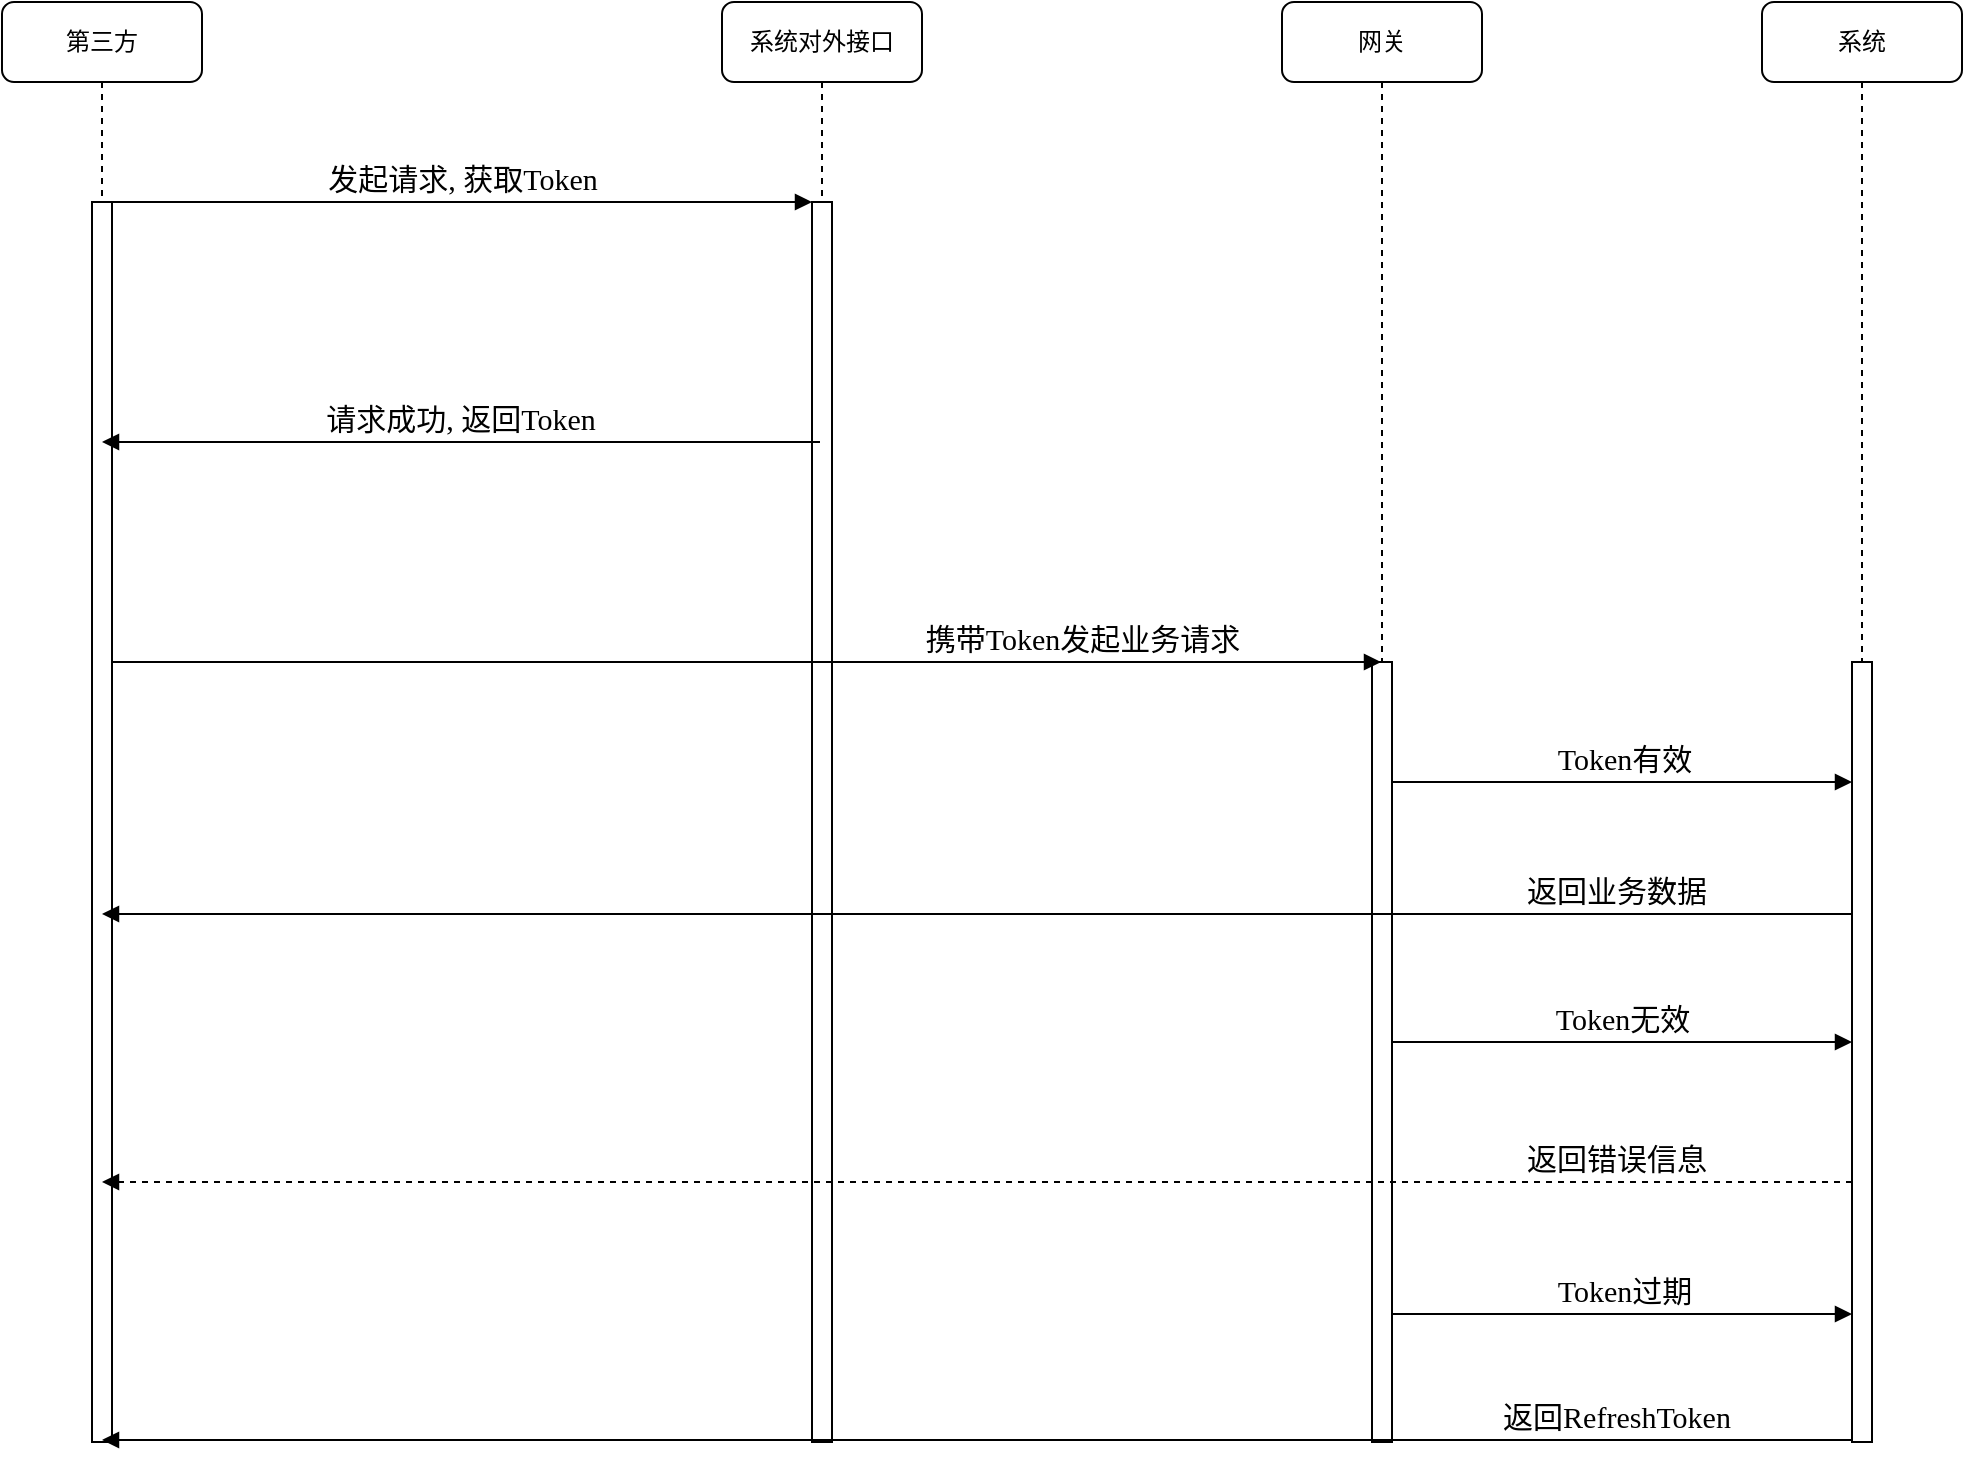 <mxfile version="24.4.0" type="github">
  <diagram name="Page-1" id="13e1069c-82ec-6db2-03f1-153e76fe0fe0">
    <mxGraphModel dx="1434" dy="746" grid="1" gridSize="10" guides="1" tooltips="1" connect="1" arrows="1" fold="1" page="1" pageScale="1" pageWidth="1100" pageHeight="850" background="none" math="0" shadow="0">
      <root>
        <mxCell id="0" />
        <mxCell id="1" parent="0" />
        <mxCell id="7baba1c4bc27f4b0-2" value="系统对外接口" style="shape=umlLifeline;perimeter=lifelinePerimeter;whiteSpace=wrap;html=1;container=1;collapsible=0;recursiveResize=0;outlineConnect=0;rounded=1;shadow=0;comic=0;labelBackgroundColor=none;strokeWidth=1;fontFamily=Verdana;fontSize=12;align=center;" parent="1" vertex="1">
          <mxGeometry x="410" y="80" width="100" height="720" as="geometry" />
        </mxCell>
        <mxCell id="7baba1c4bc27f4b0-10" value="" style="html=1;points=[];perimeter=orthogonalPerimeter;rounded=0;shadow=0;comic=0;labelBackgroundColor=none;strokeWidth=1;fontFamily=Verdana;fontSize=12;align=center;" parent="7baba1c4bc27f4b0-2" vertex="1">
          <mxGeometry x="45" y="100" width="10" height="620" as="geometry" />
        </mxCell>
        <mxCell id="7baba1c4bc27f4b0-3" value="网关" style="shape=umlLifeline;perimeter=lifelinePerimeter;whiteSpace=wrap;html=1;container=1;collapsible=0;recursiveResize=0;outlineConnect=0;rounded=1;shadow=0;comic=0;labelBackgroundColor=none;strokeWidth=1;fontFamily=Verdana;fontSize=12;align=center;" parent="1" vertex="1">
          <mxGeometry x="690" y="80" width="100" height="720" as="geometry" />
        </mxCell>
        <mxCell id="hzDt7lXevXisE-aaWicT-6" value="" style="html=1;points=[];perimeter=orthogonalPerimeter;rounded=0;shadow=0;comic=0;labelBackgroundColor=none;strokeWidth=1;fontFamily=Verdana;fontSize=12;align=center;" vertex="1" parent="7baba1c4bc27f4b0-3">
          <mxGeometry x="45" y="330" width="10" height="390" as="geometry" />
        </mxCell>
        <mxCell id="7baba1c4bc27f4b0-4" value="系统" style="shape=umlLifeline;perimeter=lifelinePerimeter;whiteSpace=wrap;html=1;container=1;collapsible=0;recursiveResize=0;outlineConnect=0;rounded=1;shadow=0;comic=0;labelBackgroundColor=none;strokeWidth=1;fontFamily=Verdana;fontSize=12;align=center;" parent="1" vertex="1">
          <mxGeometry x="930" y="80" width="100" height="720" as="geometry" />
        </mxCell>
        <mxCell id="hzDt7lXevXisE-aaWicT-10" value="" style="html=1;points=[];perimeter=orthogonalPerimeter;rounded=0;shadow=0;comic=0;labelBackgroundColor=none;strokeWidth=1;fontFamily=Verdana;fontSize=12;align=center;" vertex="1" parent="7baba1c4bc27f4b0-4">
          <mxGeometry x="45" y="330" width="10" height="390" as="geometry" />
        </mxCell>
        <mxCell id="hzDt7lXevXisE-aaWicT-18" value="&lt;font style=&quot;font-size: 15px;&quot;&gt;Token无效&lt;/font&gt;" style="html=1;verticalAlign=bottom;endArrow=block;labelBackgroundColor=none;fontFamily=Verdana;fontSize=12;edgeStyle=elbowEdgeStyle;elbow=horizontal;" edge="1" parent="7baba1c4bc27f4b0-4" source="hzDt7lXevXisE-aaWicT-6">
          <mxGeometry relative="1" as="geometry">
            <mxPoint x="-170" y="520" as="sourcePoint" />
            <mxPoint x="45" y="520" as="targetPoint" />
            <Array as="points">
              <mxPoint x="-54.5" y="520" />
            </Array>
            <mxPoint as="offset" />
          </mxGeometry>
        </mxCell>
        <mxCell id="7baba1c4bc27f4b0-8" value="第三方" style="shape=umlLifeline;perimeter=lifelinePerimeter;whiteSpace=wrap;html=1;container=1;collapsible=0;recursiveResize=0;outlineConnect=0;rounded=1;shadow=0;comic=0;labelBackgroundColor=none;strokeWidth=1;fontFamily=Verdana;fontSize=12;align=center;" parent="1" vertex="1">
          <mxGeometry x="50" y="80" width="100" height="720" as="geometry" />
        </mxCell>
        <mxCell id="7baba1c4bc27f4b0-9" value="" style="html=1;points=[];perimeter=orthogonalPerimeter;rounded=0;shadow=0;comic=0;labelBackgroundColor=none;strokeWidth=1;fontFamily=Verdana;fontSize=12;align=center;" parent="7baba1c4bc27f4b0-8" vertex="1">
          <mxGeometry x="45" y="100" width="10" height="620" as="geometry" />
        </mxCell>
        <mxCell id="7baba1c4bc27f4b0-17" value="dispatch" style="html=1;verticalAlign=bottom;endArrow=block;labelBackgroundColor=none;fontFamily=Verdana;fontSize=12;edgeStyle=elbowEdgeStyle;elbow=vertical;" parent="1" target="7baba1c4bc27f4b0-16" edge="1">
          <mxGeometry relative="1" as="geometry">
            <mxPoint x="735" y="220" as="sourcePoint" />
            <Array as="points">
              <mxPoint x="460" y="220" />
            </Array>
          </mxGeometry>
        </mxCell>
        <mxCell id="7baba1c4bc27f4b0-11" value="&lt;font style=&quot;font-size: 15px;&quot;&gt;发起请求, 获取Token&lt;/font&gt;" style="html=1;verticalAlign=bottom;endArrow=block;entryX=0;entryY=0;labelBackgroundColor=none;fontFamily=Verdana;fontSize=12;edgeStyle=elbowEdgeStyle;elbow=vertical;" parent="1" source="7baba1c4bc27f4b0-9" target="7baba1c4bc27f4b0-10" edge="1">
          <mxGeometry relative="1" as="geometry">
            <mxPoint x="220" y="190" as="sourcePoint" />
            <mxPoint as="offset" />
          </mxGeometry>
        </mxCell>
        <mxCell id="7baba1c4bc27f4b0-14" value="&lt;font style=&quot;font-size: 15px;&quot;&gt;请求成功, 返回Token&lt;/font&gt;" style="html=1;verticalAlign=bottom;endArrow=block;entryX=0.1;entryY=0.25;labelBackgroundColor=none;fontFamily=Verdana;fontSize=12;edgeStyle=elbowEdgeStyle;elbow=vertical;entryDx=0;entryDy=0;entryPerimeter=0;" parent="1" edge="1">
          <mxGeometry x="0.003" relative="1" as="geometry">
            <mxPoint x="459" y="300" as="sourcePoint" />
            <mxPoint x="100" y="300" as="targetPoint" />
            <mxPoint as="offset" />
          </mxGeometry>
        </mxCell>
        <mxCell id="hzDt7lXevXisE-aaWicT-4" value="&lt;font style=&quot;font-size: 15px;&quot;&gt;携带Token发起业务请求&lt;/font&gt;" style="html=1;verticalAlign=bottom;endArrow=block;labelBackgroundColor=none;fontFamily=Verdana;fontSize=12;edgeStyle=elbowEdgeStyle;elbow=horizontal;" edge="1" parent="1" source="7baba1c4bc27f4b0-9" target="7baba1c4bc27f4b0-3">
          <mxGeometry x="0.529" relative="1" as="geometry">
            <mxPoint x="115" y="190" as="sourcePoint" />
            <mxPoint x="460" y="410" as="targetPoint" />
            <Array as="points">
              <mxPoint x="280" y="410" />
            </Array>
            <mxPoint as="offset" />
          </mxGeometry>
        </mxCell>
        <mxCell id="hzDt7lXevXisE-aaWicT-21" value="&lt;font style=&quot;font-size: 15px;&quot;&gt;Token有效&lt;/font&gt;" style="html=1;verticalAlign=bottom;endArrow=block;labelBackgroundColor=none;fontFamily=Verdana;fontSize=12;edgeStyle=elbowEdgeStyle;elbow=horizontal;" edge="1" parent="1" source="hzDt7lXevXisE-aaWicT-6">
          <mxGeometry x="0.004" relative="1" as="geometry">
            <mxPoint x="750" y="470" as="sourcePoint" />
            <mxPoint x="975" y="470" as="targetPoint" />
            <Array as="points">
              <mxPoint x="875.5" y="470" />
            </Array>
            <mxPoint as="offset" />
          </mxGeometry>
        </mxCell>
        <mxCell id="hzDt7lXevXisE-aaWicT-13" value="&lt;font style=&quot;font-size: 15px;&quot;&gt;返回业务数据&lt;/font&gt;" style="html=1;verticalAlign=bottom;endArrow=block;labelBackgroundColor=none;fontFamily=Verdana;fontSize=12;edgeStyle=elbowEdgeStyle;elbow=horizontal;" edge="1" parent="1" source="hzDt7lXevXisE-aaWicT-10" target="7baba1c4bc27f4b0-8">
          <mxGeometry x="-0.73" relative="1" as="geometry">
            <mxPoint x="970" y="536" as="sourcePoint" />
            <mxPoint x="150" y="536" as="targetPoint" />
            <Array as="points">
              <mxPoint x="550" y="536" />
            </Array>
            <mxPoint as="offset" />
          </mxGeometry>
        </mxCell>
        <mxCell id="hzDt7lXevXisE-aaWicT-22" value="&lt;font style=&quot;font-size: 15px;&quot;&gt;Token过期&lt;/font&gt;" style="html=1;verticalAlign=bottom;endArrow=block;labelBackgroundColor=none;fontFamily=Verdana;fontSize=12;edgeStyle=elbowEdgeStyle;elbow=horizontal;" edge="1" parent="1">
          <mxGeometry x="0.004" relative="1" as="geometry">
            <mxPoint x="745" y="736" as="sourcePoint" />
            <mxPoint x="975" y="736" as="targetPoint" />
            <Array as="points">
              <mxPoint x="870.5" y="736" />
            </Array>
            <mxPoint as="offset" />
          </mxGeometry>
        </mxCell>
        <mxCell id="hzDt7lXevXisE-aaWicT-23" value="&lt;font style=&quot;font-size: 15px;&quot;&gt;返回RefreshToken&lt;/font&gt;" style="html=1;verticalAlign=bottom;endArrow=block;labelBackgroundColor=none;fontFamily=Verdana;fontSize=12;edgeStyle=elbowEdgeStyle;elbow=horizontal;" edge="1" parent="1">
          <mxGeometry x="-0.73" relative="1" as="geometry">
            <mxPoint x="975" y="799" as="sourcePoint" />
            <mxPoint x="100" y="799" as="targetPoint" />
            <Array as="points">
              <mxPoint x="550" y="799" />
            </Array>
            <mxPoint as="offset" />
          </mxGeometry>
        </mxCell>
        <mxCell id="hzDt7lXevXisE-aaWicT-24" value="&lt;font style=&quot;font-size: 15px;&quot;&gt;返回错误信息&lt;/font&gt;" style="html=1;verticalAlign=bottom;endArrow=block;labelBackgroundColor=none;fontFamily=Verdana;fontSize=12;edgeStyle=elbowEdgeStyle;elbow=horizontal;dashed=1;" edge="1" parent="1">
          <mxGeometry x="-0.73" relative="1" as="geometry">
            <mxPoint x="975" y="670" as="sourcePoint" />
            <mxPoint x="100" y="670" as="targetPoint" />
            <Array as="points">
              <mxPoint x="550" y="670" />
            </Array>
            <mxPoint as="offset" />
          </mxGeometry>
        </mxCell>
      </root>
    </mxGraphModel>
  </diagram>
</mxfile>

